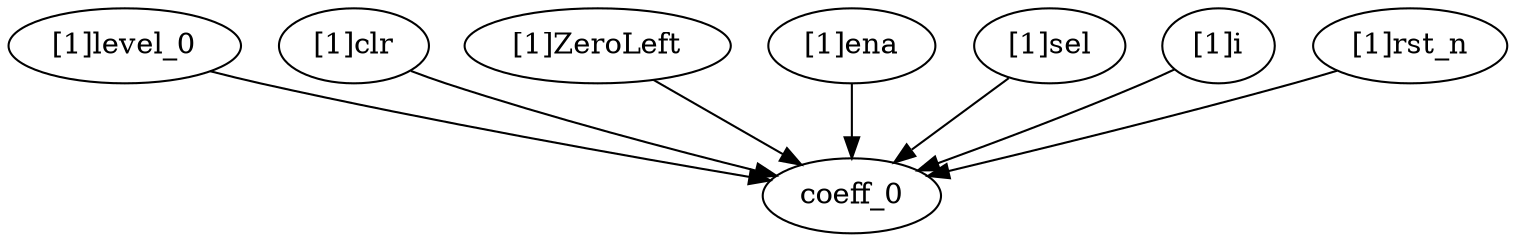 strict digraph "" {
	coeff_0	 [complexity=0,
		importance=0.0211979870698,
		rank=0.0];
	"[1]level_0"	 [complexity=2,
		importance=0.037059349213,
		rank=0.0185296746065];
	"[1]level_0" -> coeff_0;
	"[1]clr"	 [complexity=2,
		importance=0.0582573362828,
		rank=0.0291286681414];
	"[1]clr" -> coeff_0;
	"[1]ZeroLeft"	 [complexity=3,
		importance=0.0697168654323,
		rank=0.0232389551441];
	"[1]ZeroLeft" -> coeff_0;
	"[1]ena"	 [complexity=7,
		importance=0.100653310422,
		rank=0.0143790443461];
	"[1]ena" -> coeff_0;
	"[1]sel"	 [complexity=5,
		importance=0.0582573362828,
		rank=0.0116514672566];
	"[1]sel" -> coeff_0;
	"[1]i"	 [complexity=1,
		importance=0.037059349213,
		rank=0.037059349213];
	"[1]i" -> coeff_0;
	"[1]rst_n"	 [complexity=1,
		importance=0.0794553233526,
		rank=0.0794553233526];
	"[1]rst_n" -> coeff_0;
}
